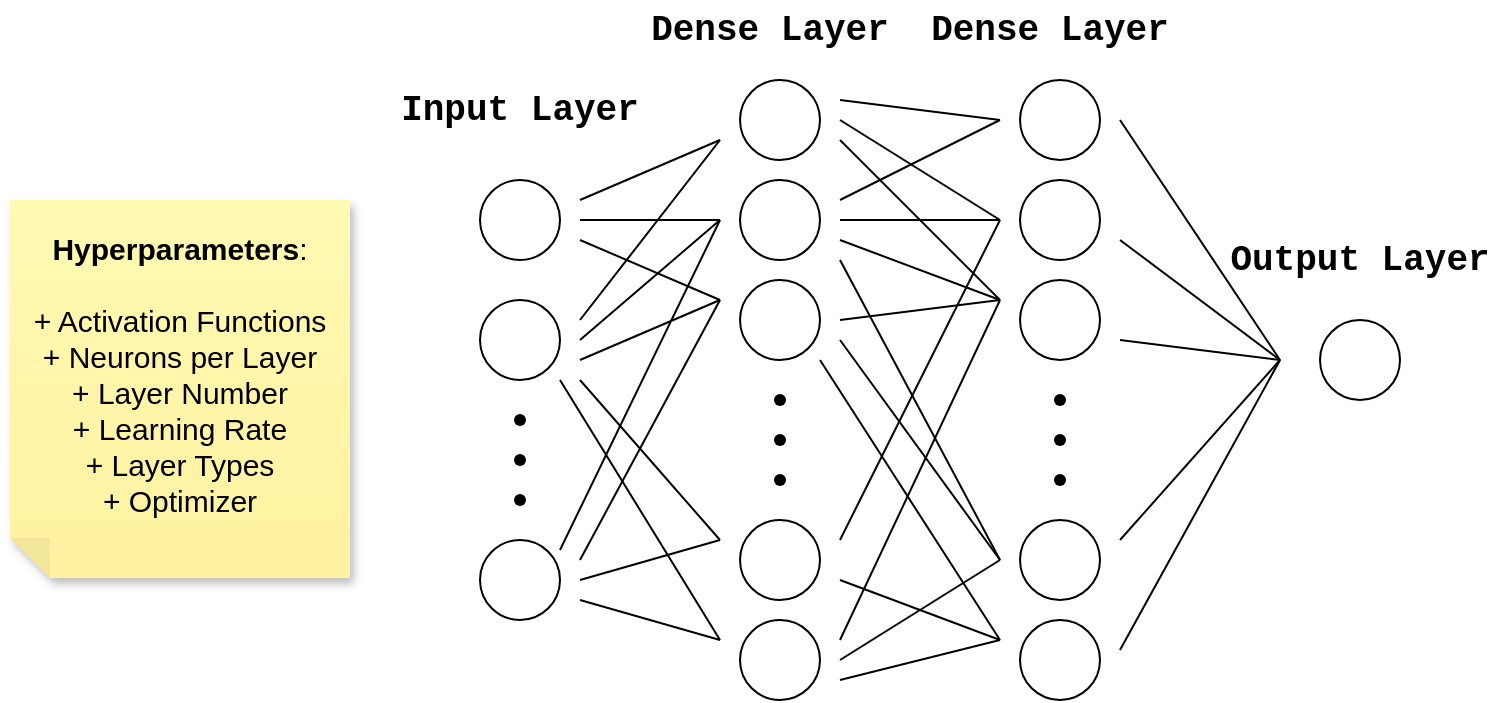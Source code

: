 <mxfile version="24.8.4">
  <diagram name="Página-1" id="-3S2H_npBtkSWZl7CZeX">
    <mxGraphModel dx="878" dy="444" grid="1" gridSize="10" guides="1" tooltips="1" connect="1" arrows="1" fold="1" page="1" pageScale="1" pageWidth="850" pageHeight="1100" math="0" shadow="0">
      <root>
        <mxCell id="0" />
        <mxCell id="1" parent="0" />
        <mxCell id="IxKSjbALgBNDVZCbHTjE-1" value="" style="ellipse;whiteSpace=wrap;html=1;aspect=fixed;labelBackgroundColor=none;" vertex="1" parent="1">
          <mxGeometry x="265" y="190" width="40" height="40" as="geometry" />
        </mxCell>
        <mxCell id="IxKSjbALgBNDVZCbHTjE-2" value="" style="ellipse;whiteSpace=wrap;html=1;aspect=fixed;labelBackgroundColor=none;" vertex="1" parent="1">
          <mxGeometry x="265" y="250" width="40" height="40" as="geometry" />
        </mxCell>
        <mxCell id="IxKSjbALgBNDVZCbHTjE-5" value="" style="ellipse;whiteSpace=wrap;html=1;aspect=fixed;labelBackgroundColor=none;" vertex="1" parent="1">
          <mxGeometry x="265" y="370" width="40" height="40" as="geometry" />
        </mxCell>
        <mxCell id="IxKSjbALgBNDVZCbHTjE-7" value="" style="shape=waypoint;fillStyle=solid;size=6;pointerEvents=1;points=[];fillColor=none;resizable=0;rotatable=0;perimeter=centerPerimeter;snapToPoint=1;labelBackgroundColor=none;" vertex="1" parent="1">
          <mxGeometry x="275" y="300" width="20" height="20" as="geometry" />
        </mxCell>
        <mxCell id="IxKSjbALgBNDVZCbHTjE-8" value="" style="shape=waypoint;fillStyle=solid;size=6;pointerEvents=1;points=[];fillColor=none;resizable=0;rotatable=0;perimeter=centerPerimeter;snapToPoint=1;labelBackgroundColor=none;" vertex="1" parent="1">
          <mxGeometry x="275" y="320" width="20" height="20" as="geometry" />
        </mxCell>
        <mxCell id="IxKSjbALgBNDVZCbHTjE-9" value="" style="shape=waypoint;fillStyle=solid;size=6;pointerEvents=1;points=[];fillColor=none;resizable=0;rotatable=0;perimeter=centerPerimeter;snapToPoint=1;labelBackgroundColor=none;" vertex="1" parent="1">
          <mxGeometry x="275" y="340" width="20" height="20" as="geometry" />
        </mxCell>
        <mxCell id="IxKSjbALgBNDVZCbHTjE-11" value="Input Layer" style="text;strokeColor=none;align=center;fillColor=none;html=1;verticalAlign=middle;whiteSpace=wrap;rounded=0;strokeWidth=1;fontSize=18;fontStyle=1;fontFamily=Courier New;labelBackgroundColor=none;" vertex="1" parent="1">
          <mxGeometry x="210" y="140" width="150" height="30" as="geometry" />
        </mxCell>
        <mxCell id="IxKSjbALgBNDVZCbHTjE-12" value="" style="ellipse;whiteSpace=wrap;html=1;aspect=fixed;labelBackgroundColor=none;" vertex="1" parent="1">
          <mxGeometry x="395" y="140" width="40" height="40" as="geometry" />
        </mxCell>
        <mxCell id="IxKSjbALgBNDVZCbHTjE-13" value="" style="ellipse;whiteSpace=wrap;html=1;aspect=fixed;labelBackgroundColor=none;" vertex="1" parent="1">
          <mxGeometry x="395" y="190" width="40" height="40" as="geometry" />
        </mxCell>
        <mxCell id="IxKSjbALgBNDVZCbHTjE-14" value="" style="ellipse;whiteSpace=wrap;html=1;aspect=fixed;labelBackgroundColor=none;" vertex="1" parent="1">
          <mxGeometry x="395" y="360" width="40" height="40" as="geometry" />
        </mxCell>
        <mxCell id="IxKSjbALgBNDVZCbHTjE-15" value="" style="ellipse;whiteSpace=wrap;html=1;aspect=fixed;labelBackgroundColor=none;" vertex="1" parent="1">
          <mxGeometry x="395" y="410" width="40" height="40" as="geometry" />
        </mxCell>
        <mxCell id="IxKSjbALgBNDVZCbHTjE-16" value="" style="shape=waypoint;fillStyle=solid;size=6;pointerEvents=1;points=[];fillColor=none;resizable=0;rotatable=0;perimeter=centerPerimeter;snapToPoint=1;labelBackgroundColor=none;" vertex="1" parent="1">
          <mxGeometry x="405" y="290" width="20" height="20" as="geometry" />
        </mxCell>
        <mxCell id="IxKSjbALgBNDVZCbHTjE-17" value="" style="shape=waypoint;fillStyle=solid;size=6;pointerEvents=1;points=[];fillColor=none;resizable=0;rotatable=0;perimeter=centerPerimeter;snapToPoint=1;labelBackgroundColor=none;" vertex="1" parent="1">
          <mxGeometry x="405" y="310" width="20" height="20" as="geometry" />
        </mxCell>
        <mxCell id="IxKSjbALgBNDVZCbHTjE-18" value="" style="shape=waypoint;fillStyle=solid;size=6;pointerEvents=1;points=[];fillColor=none;resizable=0;rotatable=0;perimeter=centerPerimeter;snapToPoint=1;labelBackgroundColor=none;" vertex="1" parent="1">
          <mxGeometry x="405" y="330" width="20" height="20" as="geometry" />
        </mxCell>
        <mxCell id="IxKSjbALgBNDVZCbHTjE-19" value="" style="ellipse;whiteSpace=wrap;html=1;aspect=fixed;labelBackgroundColor=none;" vertex="1" parent="1">
          <mxGeometry x="395" y="240" width="40" height="40" as="geometry" />
        </mxCell>
        <mxCell id="IxKSjbALgBNDVZCbHTjE-20" value="Dense Layer" style="text;strokeColor=none;align=center;fillColor=none;html=1;verticalAlign=middle;whiteSpace=wrap;rounded=0;strokeWidth=1;fontSize=18;fontStyle=1;fontFamily=Courier New;labelBackgroundColor=none;" vertex="1" parent="1">
          <mxGeometry x="335" y="100" width="150" height="30" as="geometry" />
        </mxCell>
        <mxCell id="IxKSjbALgBNDVZCbHTjE-21" value="" style="endArrow=none;html=1;rounded=0;labelBackgroundColor=none;fontColor=default;" edge="1" parent="1">
          <mxGeometry width="50" height="50" relative="1" as="geometry">
            <mxPoint x="315" y="200" as="sourcePoint" />
            <mxPoint x="385" y="170" as="targetPoint" />
          </mxGeometry>
        </mxCell>
        <mxCell id="IxKSjbALgBNDVZCbHTjE-22" value="" style="endArrow=none;html=1;rounded=0;labelBackgroundColor=none;fontColor=default;" edge="1" parent="1">
          <mxGeometry width="50" height="50" relative="1" as="geometry">
            <mxPoint x="315" y="210" as="sourcePoint" />
            <mxPoint x="385" y="210" as="targetPoint" />
          </mxGeometry>
        </mxCell>
        <mxCell id="IxKSjbALgBNDVZCbHTjE-23" value="" style="endArrow=none;html=1;rounded=0;labelBackgroundColor=none;fontColor=default;" edge="1" parent="1">
          <mxGeometry width="50" height="50" relative="1" as="geometry">
            <mxPoint x="315" y="220" as="sourcePoint" />
            <mxPoint x="385" y="250" as="targetPoint" />
          </mxGeometry>
        </mxCell>
        <mxCell id="IxKSjbALgBNDVZCbHTjE-24" value="" style="endArrow=none;html=1;rounded=0;labelBackgroundColor=none;fontColor=default;" edge="1" parent="1">
          <mxGeometry width="50" height="50" relative="1" as="geometry">
            <mxPoint x="315" y="260" as="sourcePoint" />
            <mxPoint x="385" y="170" as="targetPoint" />
          </mxGeometry>
        </mxCell>
        <mxCell id="IxKSjbALgBNDVZCbHTjE-25" value="" style="endArrow=none;html=1;rounded=0;labelBackgroundColor=none;fontColor=default;" edge="1" parent="1">
          <mxGeometry width="50" height="50" relative="1" as="geometry">
            <mxPoint x="315" y="270" as="sourcePoint" />
            <mxPoint x="385" y="210" as="targetPoint" />
          </mxGeometry>
        </mxCell>
        <mxCell id="IxKSjbALgBNDVZCbHTjE-26" value="" style="endArrow=none;html=1;rounded=0;labelBackgroundColor=none;fontColor=default;" edge="1" parent="1">
          <mxGeometry width="50" height="50" relative="1" as="geometry">
            <mxPoint x="315" y="280" as="sourcePoint" />
            <mxPoint x="385" y="250" as="targetPoint" />
          </mxGeometry>
        </mxCell>
        <mxCell id="IxKSjbALgBNDVZCbHTjE-27" value="" style="endArrow=none;html=1;rounded=0;labelBackgroundColor=none;fontColor=default;" edge="1" parent="1">
          <mxGeometry width="50" height="50" relative="1" as="geometry">
            <mxPoint x="315" y="290" as="sourcePoint" />
            <mxPoint x="385" y="370" as="targetPoint" />
          </mxGeometry>
        </mxCell>
        <mxCell id="IxKSjbALgBNDVZCbHTjE-28" value="" style="endArrow=none;html=1;rounded=0;labelBackgroundColor=none;fontColor=default;" edge="1" parent="1">
          <mxGeometry width="50" height="50" relative="1" as="geometry">
            <mxPoint x="315" y="390" as="sourcePoint" />
            <mxPoint x="385" y="370" as="targetPoint" />
          </mxGeometry>
        </mxCell>
        <mxCell id="IxKSjbALgBNDVZCbHTjE-29" value="" style="endArrow=none;html=1;rounded=0;labelBackgroundColor=none;fontColor=default;" edge="1" parent="1">
          <mxGeometry width="50" height="50" relative="1" as="geometry">
            <mxPoint x="315" y="400" as="sourcePoint" />
            <mxPoint x="385" y="420" as="targetPoint" />
          </mxGeometry>
        </mxCell>
        <mxCell id="IxKSjbALgBNDVZCbHTjE-30" value="" style="endArrow=none;html=1;rounded=0;labelBackgroundColor=none;fontColor=default;" edge="1" parent="1">
          <mxGeometry width="50" height="50" relative="1" as="geometry">
            <mxPoint x="315" y="380" as="sourcePoint" />
            <mxPoint x="385" y="250" as="targetPoint" />
          </mxGeometry>
        </mxCell>
        <mxCell id="IxKSjbALgBNDVZCbHTjE-31" value="" style="endArrow=none;html=1;rounded=0;labelBackgroundColor=none;fontColor=default;" edge="1" parent="1">
          <mxGeometry width="50" height="50" relative="1" as="geometry">
            <mxPoint x="305" y="290" as="sourcePoint" />
            <mxPoint x="385" y="420" as="targetPoint" />
          </mxGeometry>
        </mxCell>
        <mxCell id="IxKSjbALgBNDVZCbHTjE-32" value="" style="endArrow=none;html=1;rounded=0;labelBackgroundColor=none;fontColor=default;" edge="1" parent="1">
          <mxGeometry width="50" height="50" relative="1" as="geometry">
            <mxPoint x="305" y="375" as="sourcePoint" />
            <mxPoint x="385" y="210" as="targetPoint" />
          </mxGeometry>
        </mxCell>
        <mxCell id="IxKSjbALgBNDVZCbHTjE-36" value="" style="ellipse;whiteSpace=wrap;html=1;aspect=fixed;labelBackgroundColor=none;" vertex="1" parent="1">
          <mxGeometry x="535" y="140" width="40" height="40" as="geometry" />
        </mxCell>
        <mxCell id="IxKSjbALgBNDVZCbHTjE-37" value="" style="ellipse;whiteSpace=wrap;html=1;aspect=fixed;labelBackgroundColor=none;" vertex="1" parent="1">
          <mxGeometry x="535" y="190" width="40" height="40" as="geometry" />
        </mxCell>
        <mxCell id="IxKSjbALgBNDVZCbHTjE-38" value="" style="ellipse;whiteSpace=wrap;html=1;aspect=fixed;labelBackgroundColor=none;" vertex="1" parent="1">
          <mxGeometry x="535" y="360" width="40" height="40" as="geometry" />
        </mxCell>
        <mxCell id="IxKSjbALgBNDVZCbHTjE-39" value="" style="ellipse;whiteSpace=wrap;html=1;aspect=fixed;labelBackgroundColor=none;" vertex="1" parent="1">
          <mxGeometry x="535" y="410" width="40" height="40" as="geometry" />
        </mxCell>
        <mxCell id="IxKSjbALgBNDVZCbHTjE-40" value="" style="shape=waypoint;fillStyle=solid;size=6;pointerEvents=1;points=[];fillColor=none;resizable=0;rotatable=0;perimeter=centerPerimeter;snapToPoint=1;labelBackgroundColor=none;" vertex="1" parent="1">
          <mxGeometry x="545" y="290" width="20" height="20" as="geometry" />
        </mxCell>
        <mxCell id="IxKSjbALgBNDVZCbHTjE-41" value="" style="shape=waypoint;fillStyle=solid;size=6;pointerEvents=1;points=[];fillColor=none;resizable=0;rotatable=0;perimeter=centerPerimeter;snapToPoint=1;labelBackgroundColor=none;" vertex="1" parent="1">
          <mxGeometry x="545" y="310" width="20" height="20" as="geometry" />
        </mxCell>
        <mxCell id="IxKSjbALgBNDVZCbHTjE-42" value="" style="shape=waypoint;fillStyle=solid;size=6;pointerEvents=1;points=[];fillColor=none;resizable=0;rotatable=0;perimeter=centerPerimeter;snapToPoint=1;labelBackgroundColor=none;" vertex="1" parent="1">
          <mxGeometry x="545" y="330" width="20" height="20" as="geometry" />
        </mxCell>
        <mxCell id="IxKSjbALgBNDVZCbHTjE-43" value="" style="ellipse;whiteSpace=wrap;html=1;aspect=fixed;labelBackgroundColor=none;" vertex="1" parent="1">
          <mxGeometry x="535" y="240" width="40" height="40" as="geometry" />
        </mxCell>
        <mxCell id="IxKSjbALgBNDVZCbHTjE-44" value="Dense Layer" style="text;strokeColor=none;align=center;fillColor=none;html=1;verticalAlign=middle;whiteSpace=wrap;rounded=0;strokeWidth=1;fontSize=18;fontStyle=1;fontFamily=Courier New;labelBackgroundColor=none;" vertex="1" parent="1">
          <mxGeometry x="475" y="100" width="150" height="30" as="geometry" />
        </mxCell>
        <mxCell id="IxKSjbALgBNDVZCbHTjE-45" value="" style="endArrow=none;html=1;rounded=0;labelBackgroundColor=none;fontColor=default;" edge="1" parent="1">
          <mxGeometry width="50" height="50" relative="1" as="geometry">
            <mxPoint x="445" y="150" as="sourcePoint" />
            <mxPoint x="525" y="160" as="targetPoint" />
          </mxGeometry>
        </mxCell>
        <mxCell id="IxKSjbALgBNDVZCbHTjE-47" value="" style="endArrow=none;html=1;rounded=0;labelBackgroundColor=none;fontColor=default;" edge="1" parent="1">
          <mxGeometry width="50" height="50" relative="1" as="geometry">
            <mxPoint x="445" y="160" as="sourcePoint" />
            <mxPoint x="525" y="210" as="targetPoint" />
          </mxGeometry>
        </mxCell>
        <mxCell id="IxKSjbALgBNDVZCbHTjE-48" value="" style="endArrow=none;html=1;rounded=0;labelBackgroundColor=none;fontColor=default;" edge="1" parent="1">
          <mxGeometry width="50" height="50" relative="1" as="geometry">
            <mxPoint x="445" y="200" as="sourcePoint" />
            <mxPoint x="525" y="160" as="targetPoint" />
          </mxGeometry>
        </mxCell>
        <mxCell id="IxKSjbALgBNDVZCbHTjE-49" value="" style="endArrow=none;html=1;rounded=0;labelBackgroundColor=none;fontColor=default;" edge="1" parent="1">
          <mxGeometry width="50" height="50" relative="1" as="geometry">
            <mxPoint x="445" y="210" as="sourcePoint" />
            <mxPoint x="525" y="210" as="targetPoint" />
          </mxGeometry>
        </mxCell>
        <mxCell id="IxKSjbALgBNDVZCbHTjE-50" value="" style="endArrow=none;html=1;rounded=0;labelBackgroundColor=none;fontColor=default;" edge="1" parent="1">
          <mxGeometry width="50" height="50" relative="1" as="geometry">
            <mxPoint x="445" y="170" as="sourcePoint" />
            <mxPoint x="525" y="250" as="targetPoint" />
          </mxGeometry>
        </mxCell>
        <mxCell id="IxKSjbALgBNDVZCbHTjE-51" value="" style="endArrow=none;html=1;rounded=0;labelBackgroundColor=none;fontColor=default;" edge="1" parent="1">
          <mxGeometry width="50" height="50" relative="1" as="geometry">
            <mxPoint x="445" y="230" as="sourcePoint" />
            <mxPoint x="525" y="380" as="targetPoint" />
          </mxGeometry>
        </mxCell>
        <mxCell id="IxKSjbALgBNDVZCbHTjE-52" value="" style="endArrow=none;html=1;rounded=0;labelBackgroundColor=none;fontColor=default;" edge="1" parent="1">
          <mxGeometry width="50" height="50" relative="1" as="geometry">
            <mxPoint x="435" y="280" as="sourcePoint" />
            <mxPoint x="525" y="420" as="targetPoint" />
          </mxGeometry>
        </mxCell>
        <mxCell id="IxKSjbALgBNDVZCbHTjE-53" value="" style="endArrow=none;html=1;rounded=0;labelBackgroundColor=none;fontColor=default;" edge="1" parent="1">
          <mxGeometry width="50" height="50" relative="1" as="geometry">
            <mxPoint x="445" y="220" as="sourcePoint" />
            <mxPoint x="525" y="250" as="targetPoint" />
          </mxGeometry>
        </mxCell>
        <mxCell id="IxKSjbALgBNDVZCbHTjE-55" value="" style="ellipse;whiteSpace=wrap;html=1;aspect=fixed;labelBackgroundColor=none;" vertex="1" parent="1">
          <mxGeometry x="685" y="260" width="40" height="40" as="geometry" />
        </mxCell>
        <mxCell id="IxKSjbALgBNDVZCbHTjE-56" value="" style="endArrow=none;html=1;rounded=0;labelBackgroundColor=none;fontColor=default;" edge="1" parent="1">
          <mxGeometry width="50" height="50" relative="1" as="geometry">
            <mxPoint x="445" y="270" as="sourcePoint" />
            <mxPoint x="525" y="380" as="targetPoint" />
          </mxGeometry>
        </mxCell>
        <mxCell id="IxKSjbALgBNDVZCbHTjE-57" value="" style="endArrow=none;html=1;rounded=0;labelBackgroundColor=none;fontColor=default;" edge="1" parent="1">
          <mxGeometry width="50" height="50" relative="1" as="geometry">
            <mxPoint x="445" y="390" as="sourcePoint" />
            <mxPoint x="525" y="420" as="targetPoint" />
          </mxGeometry>
        </mxCell>
        <mxCell id="IxKSjbALgBNDVZCbHTjE-58" value="" style="endArrow=none;html=1;rounded=0;labelBackgroundColor=none;fontColor=default;" edge="1" parent="1">
          <mxGeometry width="50" height="50" relative="1" as="geometry">
            <mxPoint x="445" y="440" as="sourcePoint" />
            <mxPoint x="525" y="420" as="targetPoint" />
          </mxGeometry>
        </mxCell>
        <mxCell id="IxKSjbALgBNDVZCbHTjE-59" value="" style="endArrow=none;html=1;rounded=0;labelBackgroundColor=none;fontColor=default;" edge="1" parent="1">
          <mxGeometry width="50" height="50" relative="1" as="geometry">
            <mxPoint x="445" y="430" as="sourcePoint" />
            <mxPoint x="525" y="380" as="targetPoint" />
          </mxGeometry>
        </mxCell>
        <mxCell id="IxKSjbALgBNDVZCbHTjE-60" value="" style="endArrow=none;html=1;rounded=0;labelBackgroundColor=none;fontColor=default;" edge="1" parent="1">
          <mxGeometry width="50" height="50" relative="1" as="geometry">
            <mxPoint x="445" y="260" as="sourcePoint" />
            <mxPoint x="525" y="250" as="targetPoint" />
          </mxGeometry>
        </mxCell>
        <mxCell id="IxKSjbALgBNDVZCbHTjE-62" value="" style="endArrow=none;html=1;rounded=0;labelBackgroundColor=none;fontColor=default;" edge="1" parent="1">
          <mxGeometry width="50" height="50" relative="1" as="geometry">
            <mxPoint x="445" y="370" as="sourcePoint" />
            <mxPoint x="525" y="210" as="targetPoint" />
          </mxGeometry>
        </mxCell>
        <mxCell id="IxKSjbALgBNDVZCbHTjE-63" value="" style="endArrow=none;html=1;rounded=0;labelBackgroundColor=none;fontColor=default;" edge="1" parent="1">
          <mxGeometry width="50" height="50" relative="1" as="geometry">
            <mxPoint x="445" y="420" as="sourcePoint" />
            <mxPoint x="525" y="250" as="targetPoint" />
          </mxGeometry>
        </mxCell>
        <mxCell id="IxKSjbALgBNDVZCbHTjE-64" value="" style="endArrow=none;html=1;rounded=0;labelBackgroundColor=none;fontColor=default;" edge="1" parent="1">
          <mxGeometry width="50" height="50" relative="1" as="geometry">
            <mxPoint x="585" y="425" as="sourcePoint" />
            <mxPoint x="665" y="280" as="targetPoint" />
          </mxGeometry>
        </mxCell>
        <mxCell id="IxKSjbALgBNDVZCbHTjE-66" value="" style="endArrow=none;html=1;rounded=0;labelBackgroundColor=none;fontColor=default;" edge="1" parent="1">
          <mxGeometry width="50" height="50" relative="1" as="geometry">
            <mxPoint x="585" y="370" as="sourcePoint" />
            <mxPoint x="665" y="280" as="targetPoint" />
          </mxGeometry>
        </mxCell>
        <mxCell id="IxKSjbALgBNDVZCbHTjE-67" value="" style="endArrow=none;html=1;rounded=0;labelBackgroundColor=none;fontColor=default;" edge="1" parent="1">
          <mxGeometry width="50" height="50" relative="1" as="geometry">
            <mxPoint x="585" y="270" as="sourcePoint" />
            <mxPoint x="665" y="280" as="targetPoint" />
          </mxGeometry>
        </mxCell>
        <mxCell id="IxKSjbALgBNDVZCbHTjE-68" value="" style="endArrow=none;html=1;rounded=0;labelBackgroundColor=none;fontColor=default;" edge="1" parent="1">
          <mxGeometry width="50" height="50" relative="1" as="geometry">
            <mxPoint x="665" y="280" as="sourcePoint" />
            <mxPoint x="585" y="160" as="targetPoint" />
          </mxGeometry>
        </mxCell>
        <mxCell id="IxKSjbALgBNDVZCbHTjE-69" value="" style="endArrow=none;html=1;rounded=0;labelBackgroundColor=none;fontColor=default;" edge="1" parent="1">
          <mxGeometry width="50" height="50" relative="1" as="geometry">
            <mxPoint x="585" y="220" as="sourcePoint" />
            <mxPoint x="665" y="280" as="targetPoint" />
          </mxGeometry>
        </mxCell>
        <mxCell id="IxKSjbALgBNDVZCbHTjE-70" value="Output Layer" style="text;strokeColor=none;align=center;fillColor=none;html=1;verticalAlign=middle;whiteSpace=wrap;rounded=0;strokeWidth=1;fontSize=18;fontStyle=1;fontFamily=Courier New;labelBackgroundColor=none;" vertex="1" parent="1">
          <mxGeometry x="635" y="220" width="140" height="20" as="geometry" />
        </mxCell>
        <mxCell id="IxKSjbALgBNDVZCbHTjE-73" value="&lt;div style=&quot;font-size: 15px;&quot;&gt;&lt;font style=&quot;font-size: 15px;&quot;&gt;&lt;b style=&quot;&quot;&gt;Hyperparameters&lt;/b&gt;:&lt;/font&gt;&lt;/div&gt;&lt;div style=&quot;font-size: 15px;&quot;&gt;&lt;font style=&quot;font-size: 15px;&quot;&gt;&lt;br&gt;&lt;/font&gt;&lt;/div&gt;&lt;font style=&quot;font-size: 15px;&quot;&gt;+ Activation Functions&lt;/font&gt;&lt;div style=&quot;font-size: 15px;&quot;&gt;&lt;font style=&quot;font-size: 15px;&quot;&gt;+ Neurons per Layer&lt;/font&gt;&lt;/div&gt;&lt;div style=&quot;font-size: 15px;&quot;&gt;&lt;font style=&quot;font-size: 15px;&quot;&gt;+ Layer Number&lt;br&gt;&lt;/font&gt;&lt;div style=&quot;&quot;&gt;&lt;font style=&quot;font-size: 15px;&quot;&gt;+ Learning Rate&lt;/font&gt;&lt;/div&gt;&lt;div style=&quot;&quot;&gt;&lt;font style=&quot;font-size: 15px;&quot;&gt;+ Layer Types&lt;/font&gt;&lt;/div&gt;&lt;div style=&quot;&quot;&gt;&lt;font style=&quot;font-size: 15px;&quot;&gt;+ Optimizer&lt;/font&gt;&lt;/div&gt;&lt;div style=&quot;font-size: 13px;&quot;&gt;&lt;br&gt;&lt;/div&gt;&lt;/div&gt;" style="shape=note;whiteSpace=wrap;html=1;backgroundOutline=1;fontColor=#000000;darkOpacity=0.05;fillColor=#FFF9B2;strokeColor=none;fillStyle=solid;direction=west;gradientDirection=north;gradientColor=#FFF2A1;shadow=1;size=20;pointerEvents=1;" vertex="1" parent="1">
          <mxGeometry x="30" y="200" width="170" height="189" as="geometry" />
        </mxCell>
      </root>
    </mxGraphModel>
  </diagram>
</mxfile>
